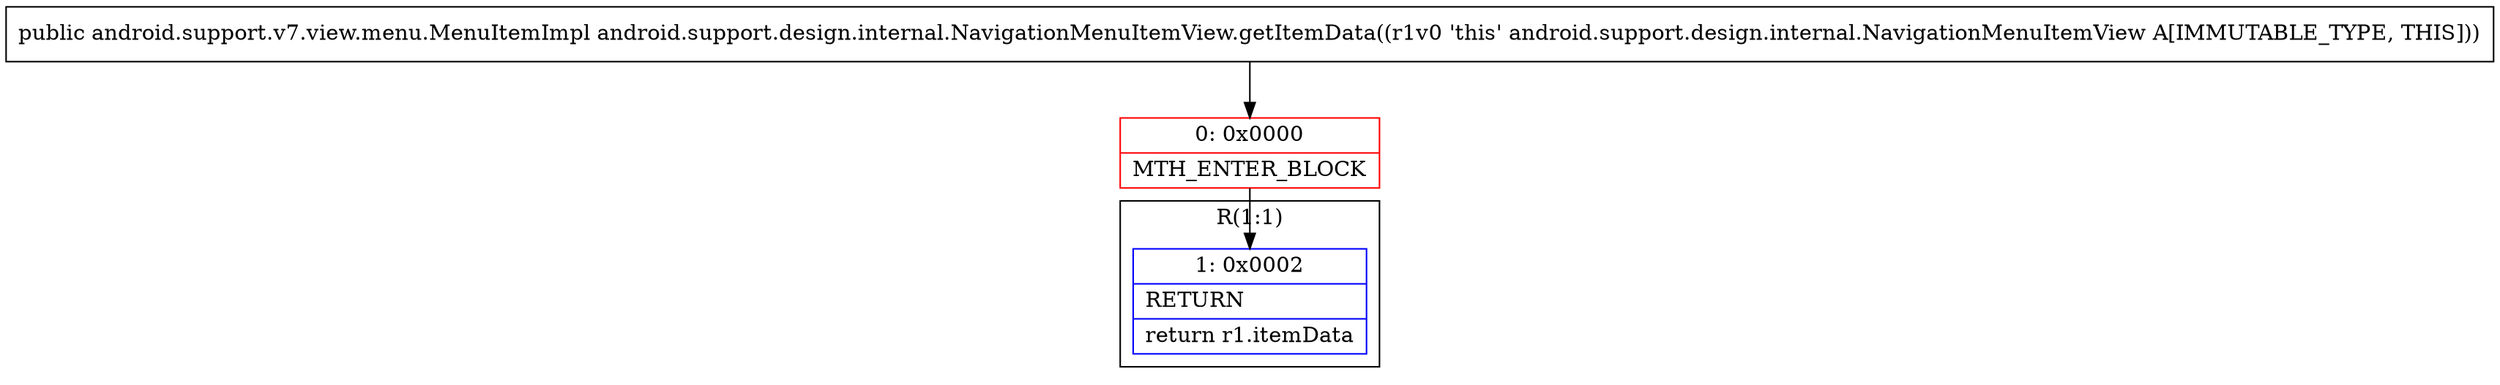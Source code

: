 digraph "CFG forandroid.support.design.internal.NavigationMenuItemView.getItemData()Landroid\/support\/v7\/view\/menu\/MenuItemImpl;" {
subgraph cluster_Region_705062725 {
label = "R(1:1)";
node [shape=record,color=blue];
Node_1 [shape=record,label="{1\:\ 0x0002|RETURN\l|return r1.itemData\l}"];
}
Node_0 [shape=record,color=red,label="{0\:\ 0x0000|MTH_ENTER_BLOCK\l}"];
MethodNode[shape=record,label="{public android.support.v7.view.menu.MenuItemImpl android.support.design.internal.NavigationMenuItemView.getItemData((r1v0 'this' android.support.design.internal.NavigationMenuItemView A[IMMUTABLE_TYPE, THIS])) }"];
MethodNode -> Node_0;
Node_0 -> Node_1;
}

